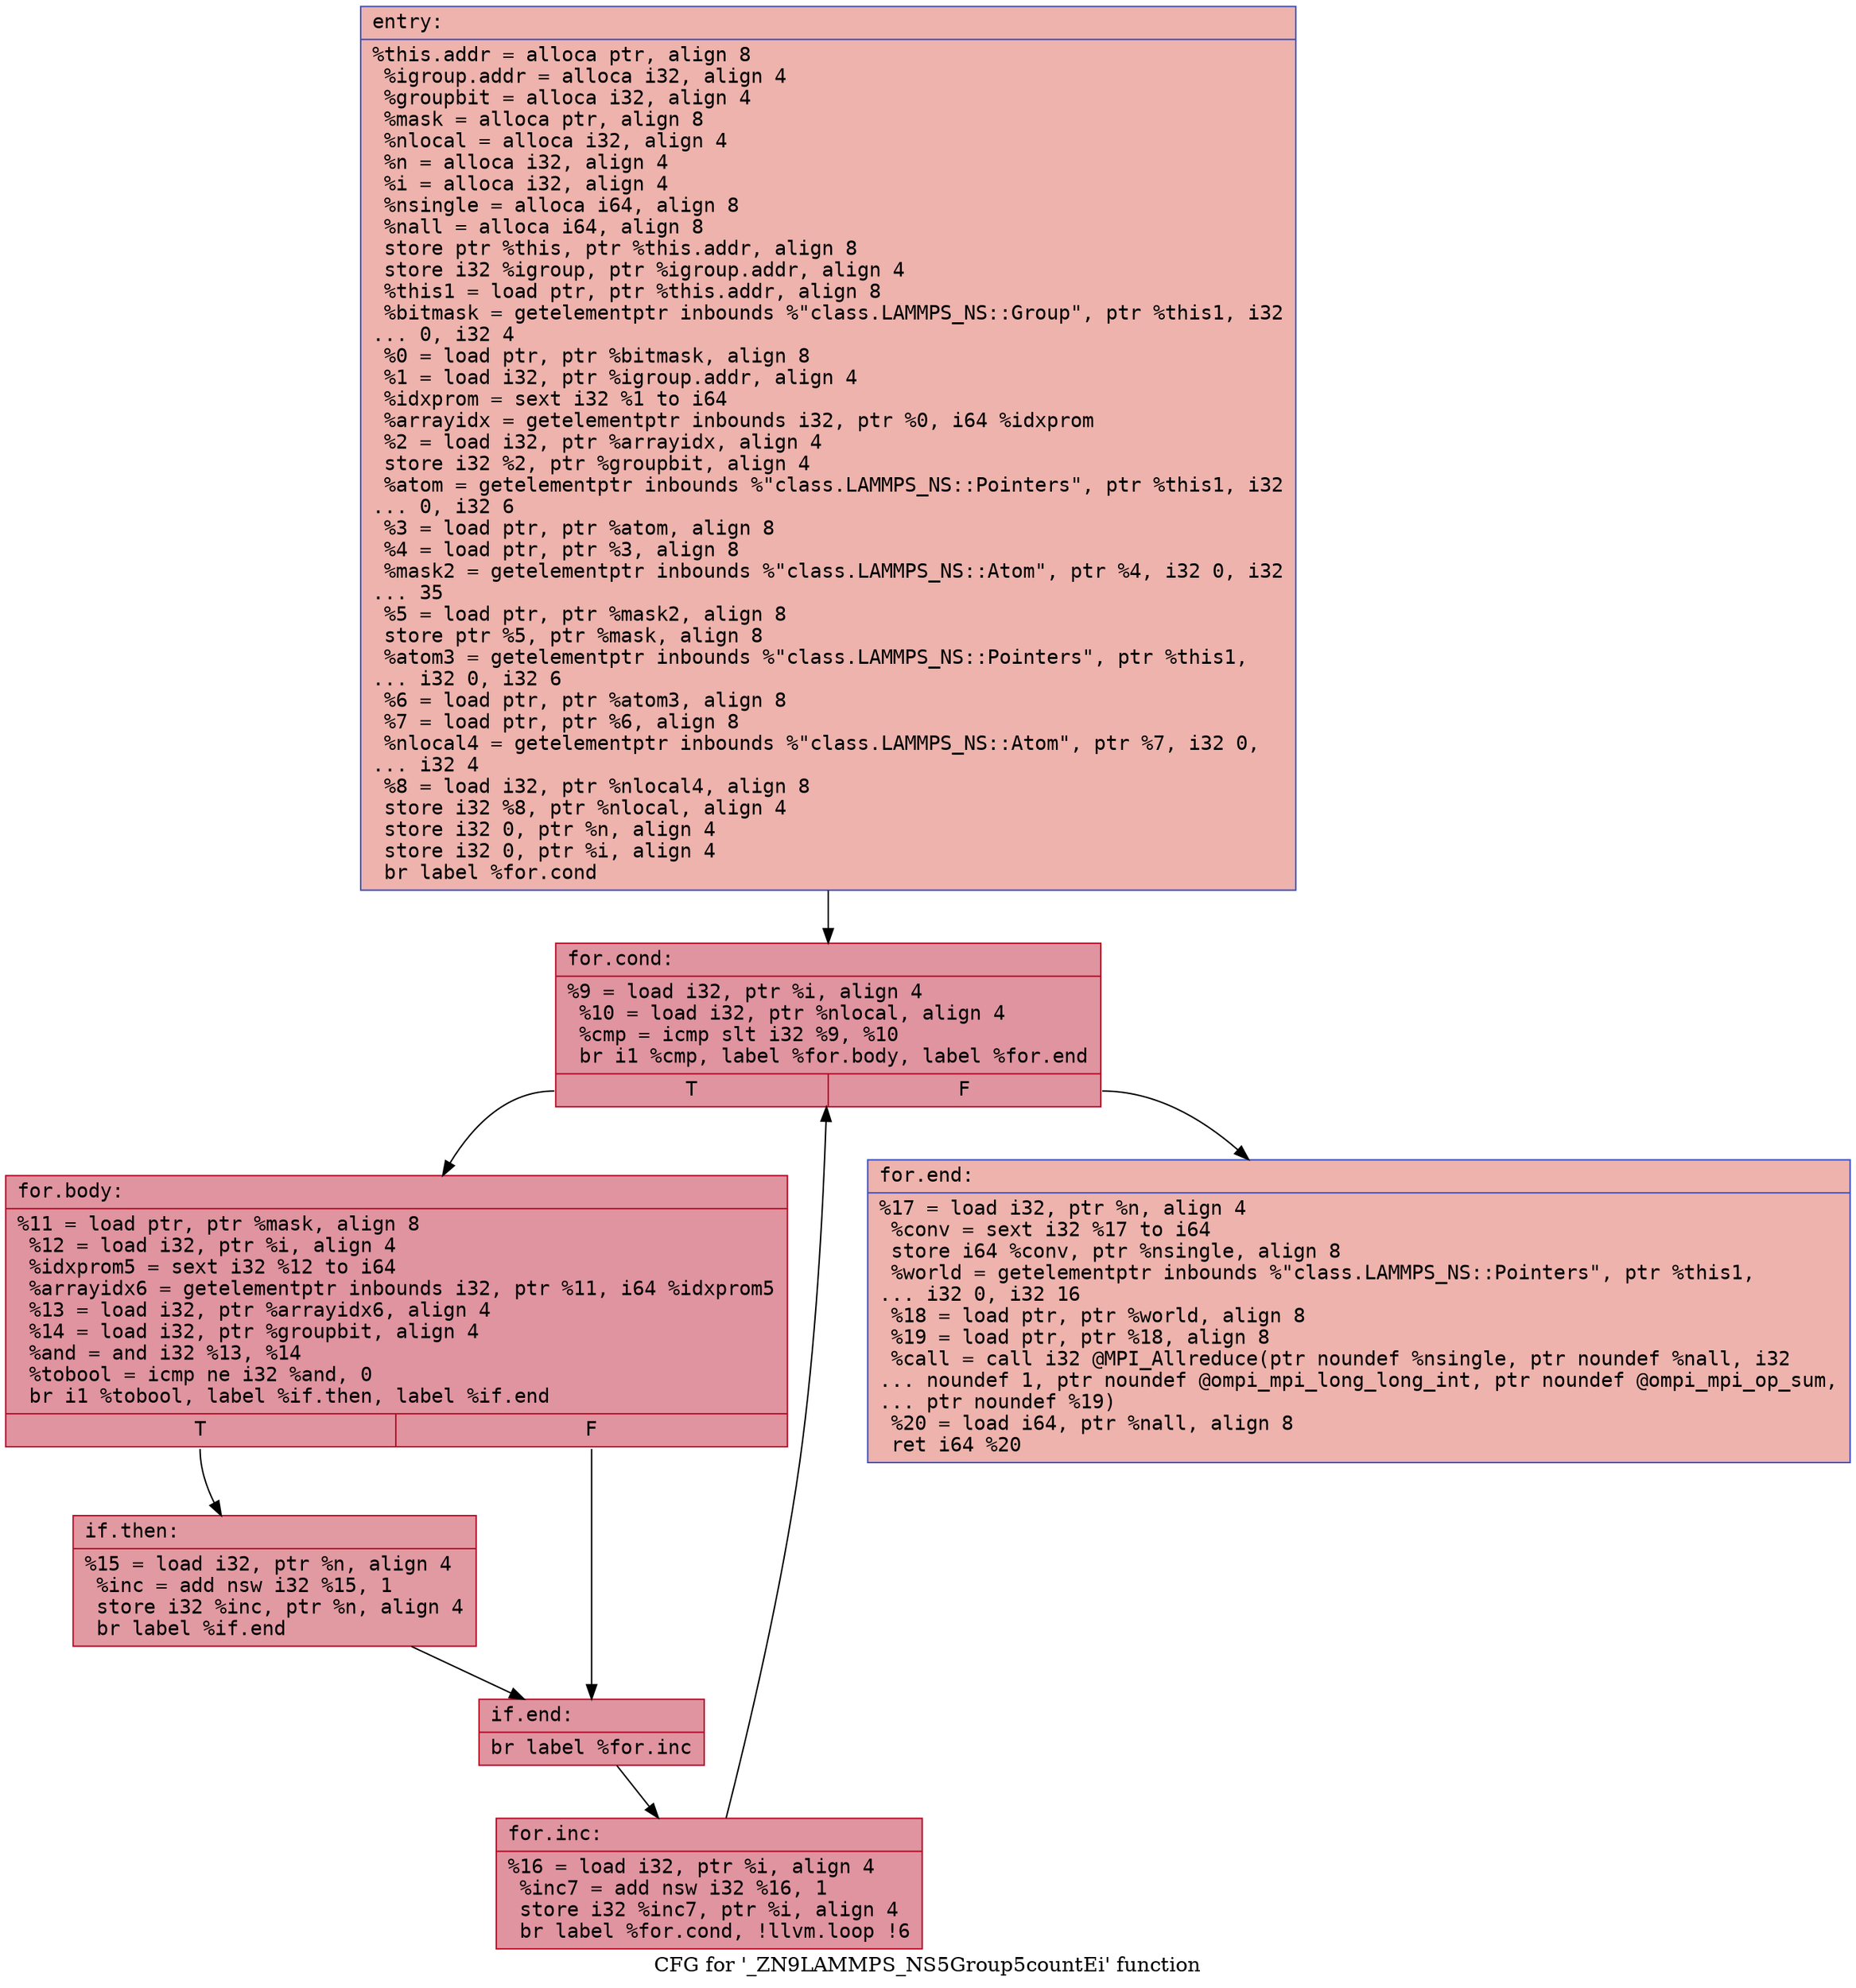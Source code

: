 digraph "CFG for '_ZN9LAMMPS_NS5Group5countEi' function" {
	label="CFG for '_ZN9LAMMPS_NS5Group5countEi' function";

	Node0x55ba303c7130 [shape=record,color="#3d50c3ff", style=filled, fillcolor="#d6524470" fontname="Courier",label="{entry:\l|  %this.addr = alloca ptr, align 8\l  %igroup.addr = alloca i32, align 4\l  %groupbit = alloca i32, align 4\l  %mask = alloca ptr, align 8\l  %nlocal = alloca i32, align 4\l  %n = alloca i32, align 4\l  %i = alloca i32, align 4\l  %nsingle = alloca i64, align 8\l  %nall = alloca i64, align 8\l  store ptr %this, ptr %this.addr, align 8\l  store i32 %igroup, ptr %igroup.addr, align 4\l  %this1 = load ptr, ptr %this.addr, align 8\l  %bitmask = getelementptr inbounds %\"class.LAMMPS_NS::Group\", ptr %this1, i32\l... 0, i32 4\l  %0 = load ptr, ptr %bitmask, align 8\l  %1 = load i32, ptr %igroup.addr, align 4\l  %idxprom = sext i32 %1 to i64\l  %arrayidx = getelementptr inbounds i32, ptr %0, i64 %idxprom\l  %2 = load i32, ptr %arrayidx, align 4\l  store i32 %2, ptr %groupbit, align 4\l  %atom = getelementptr inbounds %\"class.LAMMPS_NS::Pointers\", ptr %this1, i32\l... 0, i32 6\l  %3 = load ptr, ptr %atom, align 8\l  %4 = load ptr, ptr %3, align 8\l  %mask2 = getelementptr inbounds %\"class.LAMMPS_NS::Atom\", ptr %4, i32 0, i32\l... 35\l  %5 = load ptr, ptr %mask2, align 8\l  store ptr %5, ptr %mask, align 8\l  %atom3 = getelementptr inbounds %\"class.LAMMPS_NS::Pointers\", ptr %this1,\l... i32 0, i32 6\l  %6 = load ptr, ptr %atom3, align 8\l  %7 = load ptr, ptr %6, align 8\l  %nlocal4 = getelementptr inbounds %\"class.LAMMPS_NS::Atom\", ptr %7, i32 0,\l... i32 4\l  %8 = load i32, ptr %nlocal4, align 8\l  store i32 %8, ptr %nlocal, align 4\l  store i32 0, ptr %n, align 4\l  store i32 0, ptr %i, align 4\l  br label %for.cond\l}"];
	Node0x55ba303c7130 -> Node0x55ba303c8700[tooltip="entry -> for.cond\nProbability 100.00%" ];
	Node0x55ba303c8700 [shape=record,color="#b70d28ff", style=filled, fillcolor="#b70d2870" fontname="Courier",label="{for.cond:\l|  %9 = load i32, ptr %i, align 4\l  %10 = load i32, ptr %nlocal, align 4\l  %cmp = icmp slt i32 %9, %10\l  br i1 %cmp, label %for.body, label %for.end\l|{<s0>T|<s1>F}}"];
	Node0x55ba303c8700:s0 -> Node0x55ba303c89a0[tooltip="for.cond -> for.body\nProbability 96.88%" ];
	Node0x55ba303c8700:s1 -> Node0x55ba303c8a20[tooltip="for.cond -> for.end\nProbability 3.12%" ];
	Node0x55ba303c89a0 [shape=record,color="#b70d28ff", style=filled, fillcolor="#b70d2870" fontname="Courier",label="{for.body:\l|  %11 = load ptr, ptr %mask, align 8\l  %12 = load i32, ptr %i, align 4\l  %idxprom5 = sext i32 %12 to i64\l  %arrayidx6 = getelementptr inbounds i32, ptr %11, i64 %idxprom5\l  %13 = load i32, ptr %arrayidx6, align 4\l  %14 = load i32, ptr %groupbit, align 4\l  %and = and i32 %13, %14\l  %tobool = icmp ne i32 %and, 0\l  br i1 %tobool, label %if.then, label %if.end\l|{<s0>T|<s1>F}}"];
	Node0x55ba303c89a0:s0 -> Node0x55ba303c91a0[tooltip="for.body -> if.then\nProbability 62.50%" ];
	Node0x55ba303c89a0:s1 -> Node0x55ba303c9210[tooltip="for.body -> if.end\nProbability 37.50%" ];
	Node0x55ba303c91a0 [shape=record,color="#b70d28ff", style=filled, fillcolor="#bb1b2c70" fontname="Courier",label="{if.then:\l|  %15 = load i32, ptr %n, align 4\l  %inc = add nsw i32 %15, 1\l  store i32 %inc, ptr %n, align 4\l  br label %if.end\l}"];
	Node0x55ba303c91a0 -> Node0x55ba303c9210[tooltip="if.then -> if.end\nProbability 100.00%" ];
	Node0x55ba303c9210 [shape=record,color="#b70d28ff", style=filled, fillcolor="#b70d2870" fontname="Courier",label="{if.end:\l|  br label %for.inc\l}"];
	Node0x55ba303c9210 -> Node0x55ba303c9570[tooltip="if.end -> for.inc\nProbability 100.00%" ];
	Node0x55ba303c9570 [shape=record,color="#b70d28ff", style=filled, fillcolor="#b70d2870" fontname="Courier",label="{for.inc:\l|  %16 = load i32, ptr %i, align 4\l  %inc7 = add nsw i32 %16, 1\l  store i32 %inc7, ptr %i, align 4\l  br label %for.cond, !llvm.loop !6\l}"];
	Node0x55ba303c9570 -> Node0x55ba303c8700[tooltip="for.inc -> for.cond\nProbability 100.00%" ];
	Node0x55ba303c8a20 [shape=record,color="#3d50c3ff", style=filled, fillcolor="#d6524470" fontname="Courier",label="{for.end:\l|  %17 = load i32, ptr %n, align 4\l  %conv = sext i32 %17 to i64\l  store i64 %conv, ptr %nsingle, align 8\l  %world = getelementptr inbounds %\"class.LAMMPS_NS::Pointers\", ptr %this1,\l... i32 0, i32 16\l  %18 = load ptr, ptr %world, align 8\l  %19 = load ptr, ptr %18, align 8\l  %call = call i32 @MPI_Allreduce(ptr noundef %nsingle, ptr noundef %nall, i32\l... noundef 1, ptr noundef @ompi_mpi_long_long_int, ptr noundef @ompi_mpi_op_sum,\l... ptr noundef %19)\l  %20 = load i64, ptr %nall, align 8\l  ret i64 %20\l}"];
}
